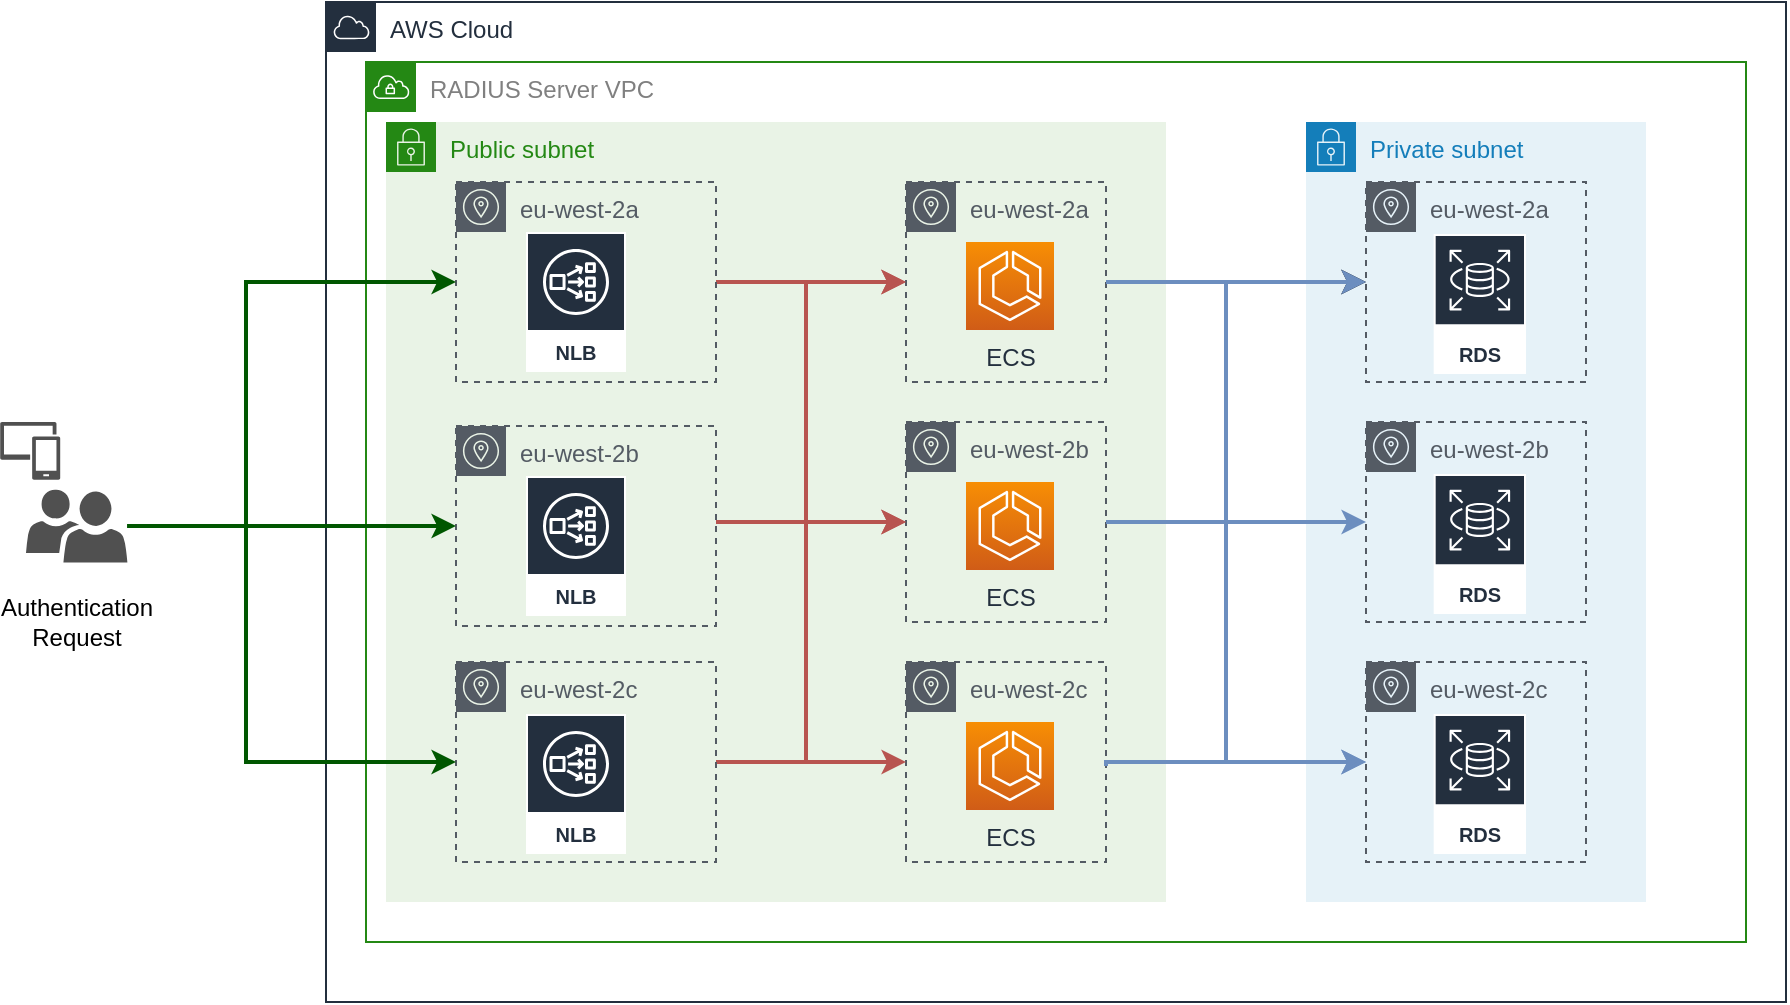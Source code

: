 <mxfile version="20.4.0" type="device"><diagram id="6Yn8p33L2KGp1YZEeGhE" name="Page-1"><mxGraphModel dx="1826" dy="801" grid="1" gridSize="10" guides="1" tooltips="1" connect="1" arrows="1" fold="1" page="1" pageScale="1" pageWidth="827" pageHeight="1169" math="0" shadow="0"><root><mxCell id="0"/><mxCell id="1" parent="0"/><mxCell id="7CzXt0iaOcta2kMerUUE-4" value="AWS Cloud" style="points=[[0,0],[0.25,0],[0.5,0],[0.75,0],[1,0],[1,0.25],[1,0.5],[1,0.75],[1,1],[0.75,1],[0.5,1],[0.25,1],[0,1],[0,0.75],[0,0.5],[0,0.25]];outlineConnect=0;gradientColor=none;html=1;whiteSpace=wrap;fontSize=12;fontStyle=0;container=1;pointerEvents=0;collapsible=0;recursiveResize=0;shape=mxgraph.aws4.group;grIcon=mxgraph.aws4.group_aws_cloud;strokeColor=#232F3E;fillColor=none;verticalAlign=top;align=left;spacingLeft=30;fontColor=#232F3E;dashed=0;" parent="1" vertex="1"><mxGeometry x="50" y="150" width="730" height="500" as="geometry"/></mxCell><mxCell id="7CzXt0iaOcta2kMerUUE-5" value="&lt;font color=&quot;#808080&quot;&gt;RADIUS Server VPC&lt;/font&gt;" style="points=[[0,0],[0.25,0],[0.5,0],[0.75,0],[1,0],[1,0.25],[1,0.5],[1,0.75],[1,1],[0.75,1],[0.5,1],[0.25,1],[0,1],[0,0.75],[0,0.5],[0,0.25]];outlineConnect=0;gradientColor=none;html=1;whiteSpace=wrap;fontSize=12;fontStyle=0;container=1;pointerEvents=0;collapsible=0;recursiveResize=0;shape=mxgraph.aws4.group;grIcon=mxgraph.aws4.group_vpc;strokeColor=#248814;fillColor=none;verticalAlign=top;align=left;spacingLeft=30;fontColor=#AAB7B8;dashed=0;" parent="7CzXt0iaOcta2kMerUUE-4" vertex="1"><mxGeometry x="20" y="30" width="690" height="440" as="geometry"/></mxCell><mxCell id="7CzXt0iaOcta2kMerUUE-7" value="Public subnet" style="points=[[0,0],[0.25,0],[0.5,0],[0.75,0],[1,0],[1,0.25],[1,0.5],[1,0.75],[1,1],[0.75,1],[0.5,1],[0.25,1],[0,1],[0,0.75],[0,0.5],[0,0.25]];outlineConnect=0;gradientColor=none;html=1;whiteSpace=wrap;fontSize=12;fontStyle=0;container=1;pointerEvents=0;collapsible=0;recursiveResize=0;shape=mxgraph.aws4.group;grIcon=mxgraph.aws4.group_security_group;grStroke=0;strokeColor=#248814;fillColor=#E9F3E6;verticalAlign=top;align=left;spacingLeft=30;fontColor=#248814;dashed=0;" parent="7CzXt0iaOcta2kMerUUE-5" vertex="1"><mxGeometry x="10" y="30" width="390" height="390" as="geometry"/></mxCell><mxCell id="7CzXt0iaOcta2kMerUUE-58" style="edgeStyle=orthogonalEdgeStyle;rounded=0;orthogonalLoop=1;jettySize=auto;html=1;strokeWidth=2;fillColor=#f8cecc;strokeColor=#b85450;" parent="7CzXt0iaOcta2kMerUUE-7" source="7CzXt0iaOcta2kMerUUE-11" target="7CzXt0iaOcta2kMerUUE-17" edge="1"><mxGeometry relative="1" as="geometry"/></mxCell><mxCell id="7CzXt0iaOcta2kMerUUE-11" value="eu-west-2a" style="sketch=0;outlineConnect=0;gradientColor=none;html=1;whiteSpace=wrap;fontSize=12;fontStyle=0;shape=mxgraph.aws4.group;grIcon=mxgraph.aws4.group_availability_zone;strokeColor=#545B64;fillColor=none;verticalAlign=top;align=left;spacingLeft=30;fontColor=#545B64;dashed=1;" parent="7CzXt0iaOcta2kMerUUE-7" vertex="1"><mxGeometry x="35" y="30" width="130" height="100" as="geometry"/></mxCell><mxCell id="7CzXt0iaOcta2kMerUUE-17" value="eu-west-2a" style="sketch=0;outlineConnect=0;gradientColor=none;html=1;whiteSpace=wrap;fontSize=12;fontStyle=0;shape=mxgraph.aws4.group;grIcon=mxgraph.aws4.group_availability_zone;strokeColor=#545B64;fillColor=none;verticalAlign=top;align=left;spacingLeft=30;fontColor=#545B64;dashed=1;" parent="7CzXt0iaOcta2kMerUUE-7" vertex="1"><mxGeometry x="260" y="30" width="100" height="100" as="geometry"/></mxCell><mxCell id="7CzXt0iaOcta2kMerUUE-23" value="ECS" style="sketch=0;points=[[0,0,0],[0.25,0,0],[0.5,0,0],[0.75,0,0],[1,0,0],[0,1,0],[0.25,1,0],[0.5,1,0],[0.75,1,0],[1,1,0],[0,0.25,0],[0,0.5,0],[0,0.75,0],[1,0.25,0],[1,0.5,0],[1,0.75,0]];outlineConnect=0;fontColor=#232F3E;gradientColor=#F78E04;gradientDirection=north;fillColor=#D05C17;strokeColor=#ffffff;dashed=0;verticalLabelPosition=bottom;verticalAlign=top;align=center;html=1;fontSize=12;fontStyle=0;aspect=fixed;shape=mxgraph.aws4.resourceIcon;resIcon=mxgraph.aws4.ecs;" parent="7CzXt0iaOcta2kMerUUE-7" vertex="1"><mxGeometry x="290" y="60" width="44" height="44" as="geometry"/></mxCell><mxCell id="7CzXt0iaOcta2kMerUUE-34" value="eu-west-2b" style="sketch=0;outlineConnect=0;gradientColor=none;html=1;whiteSpace=wrap;fontSize=12;fontStyle=0;shape=mxgraph.aws4.group;grIcon=mxgraph.aws4.group_availability_zone;strokeColor=#545B64;fillColor=none;verticalAlign=top;align=left;spacingLeft=30;fontColor=#545B64;dashed=1;" parent="7CzXt0iaOcta2kMerUUE-7" vertex="1"><mxGeometry x="260" y="150" width="100" height="100" as="geometry"/></mxCell><mxCell id="7CzXt0iaOcta2kMerUUE-35" value="ECS" style="sketch=0;points=[[0,0,0],[0.25,0,0],[0.5,0,0],[0.75,0,0],[1,0,0],[0,1,0],[0.25,1,0],[0.5,1,0],[0.75,1,0],[1,1,0],[0,0.25,0],[0,0.5,0],[0,0.75,0],[1,0.25,0],[1,0.5,0],[1,0.75,0]];outlineConnect=0;fontColor=#232F3E;gradientColor=#F78E04;gradientDirection=north;fillColor=#D05C17;strokeColor=#ffffff;dashed=0;verticalLabelPosition=bottom;verticalAlign=top;align=center;html=1;fontSize=12;fontStyle=0;aspect=fixed;shape=mxgraph.aws4.resourceIcon;resIcon=mxgraph.aws4.ecs;" parent="7CzXt0iaOcta2kMerUUE-7" vertex="1"><mxGeometry x="290" y="180" width="44" height="44" as="geometry"/></mxCell><mxCell id="7CzXt0iaOcta2kMerUUE-36" value="eu-west-2c" style="sketch=0;outlineConnect=0;gradientColor=none;html=1;whiteSpace=wrap;fontSize=12;fontStyle=0;shape=mxgraph.aws4.group;grIcon=mxgraph.aws4.group_availability_zone;strokeColor=#545B64;fillColor=none;verticalAlign=top;align=left;spacingLeft=30;fontColor=#545B64;dashed=1;" parent="7CzXt0iaOcta2kMerUUE-7" vertex="1"><mxGeometry x="260" y="270" width="100" height="100" as="geometry"/></mxCell><mxCell id="7CzXt0iaOcta2kMerUUE-37" value="ECS" style="sketch=0;points=[[0,0,0],[0.25,0,0],[0.5,0,0],[0.75,0,0],[1,0,0],[0,1,0],[0.25,1,0],[0.5,1,0],[0.75,1,0],[1,1,0],[0,0.25,0],[0,0.5,0],[0,0.75,0],[1,0.25,0],[1,0.5,0],[1,0.75,0]];outlineConnect=0;fontColor=#232F3E;gradientColor=#F78E04;gradientDirection=north;fillColor=#D05C17;strokeColor=#ffffff;dashed=0;verticalLabelPosition=bottom;verticalAlign=top;align=center;html=1;fontSize=12;fontStyle=0;aspect=fixed;shape=mxgraph.aws4.resourceIcon;resIcon=mxgraph.aws4.ecs;" parent="7CzXt0iaOcta2kMerUUE-7" vertex="1"><mxGeometry x="290" y="300" width="44" height="44" as="geometry"/></mxCell><mxCell id="7CzXt0iaOcta2kMerUUE-38" value="eu-west-2b" style="sketch=0;outlineConnect=0;gradientColor=none;html=1;whiteSpace=wrap;fontSize=12;fontStyle=0;shape=mxgraph.aws4.group;grIcon=mxgraph.aws4.group_availability_zone;strokeColor=#545B64;fillColor=none;verticalAlign=top;align=left;spacingLeft=30;fontColor=#545B64;dashed=1;" parent="7CzXt0iaOcta2kMerUUE-7" vertex="1"><mxGeometry x="35" y="152" width="130" height="100" as="geometry"/></mxCell><mxCell id="7CzXt0iaOcta2kMerUUE-50" style="edgeStyle=orthogonalEdgeStyle;rounded=0;orthogonalLoop=1;jettySize=auto;html=1;fillColor=#f8cecc;strokeColor=#b85450;strokeWidth=2;" parent="7CzXt0iaOcta2kMerUUE-7" source="7CzXt0iaOcta2kMerUUE-40" target="7CzXt0iaOcta2kMerUUE-36" edge="1"><mxGeometry relative="1" as="geometry"/></mxCell><mxCell id="7CzXt0iaOcta2kMerUUE-51" style="edgeStyle=orthogonalEdgeStyle;rounded=0;orthogonalLoop=1;jettySize=auto;html=1;fillColor=#f8cecc;strokeColor=#b85450;strokeWidth=2;" parent="7CzXt0iaOcta2kMerUUE-7" source="7CzXt0iaOcta2kMerUUE-40" target="7CzXt0iaOcta2kMerUUE-34" edge="1"><mxGeometry relative="1" as="geometry"><Array as="points"><mxPoint x="210" y="320"/><mxPoint x="210" y="200"/></Array></mxGeometry></mxCell><mxCell id="7CzXt0iaOcta2kMerUUE-52" style="edgeStyle=orthogonalEdgeStyle;rounded=0;orthogonalLoop=1;jettySize=auto;html=1;fillColor=#f8cecc;strokeColor=#b85450;strokeWidth=2;" parent="7CzXt0iaOcta2kMerUUE-7" source="7CzXt0iaOcta2kMerUUE-40" target="7CzXt0iaOcta2kMerUUE-17" edge="1"><mxGeometry relative="1" as="geometry"><Array as="points"><mxPoint x="210" y="320"/><mxPoint x="210" y="80"/></Array></mxGeometry></mxCell><mxCell id="7CzXt0iaOcta2kMerUUE-40" value="eu-west-2c" style="sketch=0;outlineConnect=0;gradientColor=none;html=1;whiteSpace=wrap;fontSize=12;fontStyle=0;shape=mxgraph.aws4.group;grIcon=mxgraph.aws4.group_availability_zone;strokeColor=#545B64;fillColor=none;verticalAlign=top;align=left;spacingLeft=30;fontColor=#545B64;dashed=1;" parent="7CzXt0iaOcta2kMerUUE-7" vertex="1"><mxGeometry x="35" y="270" width="130" height="100" as="geometry"/></mxCell><mxCell id="7CzXt0iaOcta2kMerUUE-77" value="NLB" style="sketch=0;outlineConnect=0;fontColor=#232F3E;gradientColor=none;strokeColor=#ffffff;fillColor=#232F3E;dashed=0;verticalLabelPosition=middle;verticalAlign=bottom;align=center;html=1;whiteSpace=wrap;fontSize=10;fontStyle=1;spacing=3;shape=mxgraph.aws4.productIcon;prIcon=mxgraph.aws4.network_load_balancer;" parent="7CzXt0iaOcta2kMerUUE-7" vertex="1"><mxGeometry x="70" y="55" width="50" height="70" as="geometry"/></mxCell><mxCell id="7CzXt0iaOcta2kMerUUE-78" value="NLB" style="sketch=0;outlineConnect=0;fontColor=#232F3E;gradientColor=none;strokeColor=#ffffff;fillColor=#232F3E;dashed=0;verticalLabelPosition=middle;verticalAlign=bottom;align=center;html=1;whiteSpace=wrap;fontSize=10;fontStyle=1;spacing=3;shape=mxgraph.aws4.productIcon;prIcon=mxgraph.aws4.network_load_balancer;" parent="7CzXt0iaOcta2kMerUUE-7" vertex="1"><mxGeometry x="70" y="177" width="50" height="70" as="geometry"/></mxCell><mxCell id="7CzXt0iaOcta2kMerUUE-79" value="NLB" style="sketch=0;outlineConnect=0;fontColor=#232F3E;gradientColor=none;strokeColor=#ffffff;fillColor=#232F3E;dashed=0;verticalLabelPosition=middle;verticalAlign=bottom;align=center;html=1;whiteSpace=wrap;fontSize=10;fontStyle=1;spacing=3;shape=mxgraph.aws4.productIcon;prIcon=mxgraph.aws4.network_load_balancer;" parent="7CzXt0iaOcta2kMerUUE-7" vertex="1"><mxGeometry x="70" y="296" width="50" height="70" as="geometry"/></mxCell><mxCell id="7CzXt0iaOcta2kMerUUE-10" value="Private subnet" style="points=[[0,0],[0.25,0],[0.5,0],[0.75,0],[1,0],[1,0.25],[1,0.5],[1,0.75],[1,1],[0.75,1],[0.5,1],[0.25,1],[0,1],[0,0.75],[0,0.5],[0,0.25]];outlineConnect=0;gradientColor=none;html=1;whiteSpace=wrap;fontSize=12;fontStyle=0;container=1;pointerEvents=0;collapsible=0;recursiveResize=0;shape=mxgraph.aws4.group;grIcon=mxgraph.aws4.group_security_group;grStroke=0;strokeColor=#147EBA;fillColor=#E6F2F8;verticalAlign=top;align=left;spacingLeft=30;fontColor=#147EBA;dashed=0;" parent="7CzXt0iaOcta2kMerUUE-5" vertex="1"><mxGeometry x="470" y="30" width="170" height="390" as="geometry"/></mxCell><mxCell id="7CzXt0iaOcta2kMerUUE-27" value="" style="group" parent="7CzXt0iaOcta2kMerUUE-10" vertex="1" connectable="0"><mxGeometry x="30" y="30" width="110" height="100" as="geometry"/></mxCell><mxCell id="7CzXt0iaOcta2kMerUUE-20" value="eu-west-2a" style="sketch=0;outlineConnect=0;gradientColor=none;html=1;whiteSpace=wrap;fontSize=12;fontStyle=0;shape=mxgraph.aws4.group;grIcon=mxgraph.aws4.group_availability_zone;strokeColor=#545B64;fillColor=none;verticalAlign=top;align=left;spacingLeft=30;fontColor=#545B64;dashed=1;" parent="7CzXt0iaOcta2kMerUUE-27" vertex="1"><mxGeometry width="110" height="100" as="geometry"/></mxCell><mxCell id="7CzXt0iaOcta2kMerUUE-26" value="RDS" style="sketch=0;outlineConnect=0;fontColor=#232F3E;gradientColor=none;strokeColor=#ffffff;fillColor=#232F3E;dashed=0;verticalLabelPosition=middle;verticalAlign=bottom;align=center;html=1;whiteSpace=wrap;fontSize=10;fontStyle=1;spacing=3;shape=mxgraph.aws4.productIcon;prIcon=mxgraph.aws4.rds;" parent="7CzXt0iaOcta2kMerUUE-27" vertex="1"><mxGeometry x="33.84" y="26" width="46.16" height="70" as="geometry"/></mxCell><mxCell id="7CzXt0iaOcta2kMerUUE-28" value="" style="group" parent="7CzXt0iaOcta2kMerUUE-10" vertex="1" connectable="0"><mxGeometry x="30" y="150" width="110" height="100" as="geometry"/></mxCell><mxCell id="7CzXt0iaOcta2kMerUUE-29" value="eu-west-2b" style="sketch=0;outlineConnect=0;gradientColor=none;html=1;whiteSpace=wrap;fontSize=12;fontStyle=0;shape=mxgraph.aws4.group;grIcon=mxgraph.aws4.group_availability_zone;strokeColor=#545B64;fillColor=none;verticalAlign=top;align=left;spacingLeft=30;fontColor=#545B64;dashed=1;" parent="7CzXt0iaOcta2kMerUUE-28" vertex="1"><mxGeometry width="110" height="100" as="geometry"/></mxCell><mxCell id="7CzXt0iaOcta2kMerUUE-30" value="RDS" style="sketch=0;outlineConnect=0;fontColor=#232F3E;gradientColor=none;strokeColor=#ffffff;fillColor=#232F3E;dashed=0;verticalLabelPosition=middle;verticalAlign=bottom;align=center;html=1;whiteSpace=wrap;fontSize=10;fontStyle=1;spacing=3;shape=mxgraph.aws4.productIcon;prIcon=mxgraph.aws4.rds;" parent="7CzXt0iaOcta2kMerUUE-28" vertex="1"><mxGeometry x="33.84" y="26" width="46.16" height="70" as="geometry"/></mxCell><mxCell id="7CzXt0iaOcta2kMerUUE-31" value="" style="group" parent="7CzXt0iaOcta2kMerUUE-10" vertex="1" connectable="0"><mxGeometry x="30" y="270" width="110" height="100" as="geometry"/></mxCell><mxCell id="7CzXt0iaOcta2kMerUUE-32" value="eu-west-2c" style="sketch=0;outlineConnect=0;gradientColor=none;html=1;whiteSpace=wrap;fontSize=12;fontStyle=0;shape=mxgraph.aws4.group;grIcon=mxgraph.aws4.group_availability_zone;strokeColor=#545B64;fillColor=none;verticalAlign=top;align=left;spacingLeft=30;fontColor=#545B64;dashed=1;" parent="7CzXt0iaOcta2kMerUUE-31" vertex="1"><mxGeometry width="110" height="100" as="geometry"/></mxCell><mxCell id="7CzXt0iaOcta2kMerUUE-33" value="RDS" style="sketch=0;outlineConnect=0;fontColor=#232F3E;gradientColor=none;strokeColor=#ffffff;fillColor=#232F3E;dashed=0;verticalLabelPosition=middle;verticalAlign=bottom;align=center;html=1;whiteSpace=wrap;fontSize=10;fontStyle=1;spacing=3;shape=mxgraph.aws4.productIcon;prIcon=mxgraph.aws4.rds;" parent="7CzXt0iaOcta2kMerUUE-31" vertex="1"><mxGeometry x="33.84" y="26" width="46.16" height="70" as="geometry"/></mxCell><mxCell id="7CzXt0iaOcta2kMerUUE-59" style="edgeStyle=orthogonalEdgeStyle;rounded=0;orthogonalLoop=1;jettySize=auto;html=1;strokeWidth=2;" parent="7CzXt0iaOcta2kMerUUE-5" source="7CzXt0iaOcta2kMerUUE-17" target="7CzXt0iaOcta2kMerUUE-20" edge="1"><mxGeometry relative="1" as="geometry"/></mxCell><mxCell id="7CzXt0iaOcta2kMerUUE-60" style="edgeStyle=orthogonalEdgeStyle;rounded=0;orthogonalLoop=1;jettySize=auto;html=1;strokeWidth=2;fillColor=#dae8fc;strokeColor=#6c8ebf;" parent="7CzXt0iaOcta2kMerUUE-5" source="7CzXt0iaOcta2kMerUUE-17" target="7CzXt0iaOcta2kMerUUE-29" edge="1"><mxGeometry relative="1" as="geometry"><Array as="points"><mxPoint x="430" y="110"/><mxPoint x="430" y="230"/></Array></mxGeometry></mxCell><mxCell id="7CzXt0iaOcta2kMerUUE-61" style="edgeStyle=orthogonalEdgeStyle;rounded=0;orthogonalLoop=1;jettySize=auto;html=1;strokeWidth=2;fillColor=#dae8fc;strokeColor=#6c8ebf;" parent="7CzXt0iaOcta2kMerUUE-5" source="7CzXt0iaOcta2kMerUUE-17" target="7CzXt0iaOcta2kMerUUE-32" edge="1"><mxGeometry relative="1" as="geometry"><Array as="points"><mxPoint x="430" y="110"/><mxPoint x="430" y="350"/></Array></mxGeometry></mxCell><mxCell id="7CzXt0iaOcta2kMerUUE-62" style="edgeStyle=orthogonalEdgeStyle;rounded=0;orthogonalLoop=1;jettySize=auto;html=1;strokeWidth=2;fillColor=#dae8fc;strokeColor=#6c8ebf;" parent="7CzXt0iaOcta2kMerUUE-5" target="7CzXt0iaOcta2kMerUUE-20" edge="1"><mxGeometry relative="1" as="geometry"><mxPoint x="370" y="230" as="sourcePoint"/><Array as="points"><mxPoint x="430" y="230"/><mxPoint x="430" y="110"/></Array></mxGeometry></mxCell><mxCell id="7CzXt0iaOcta2kMerUUE-63" style="edgeStyle=orthogonalEdgeStyle;rounded=0;orthogonalLoop=1;jettySize=auto;html=1;strokeWidth=2;fillColor=#dae8fc;strokeColor=#6c8ebf;" parent="7CzXt0iaOcta2kMerUUE-5" target="7CzXt0iaOcta2kMerUUE-32" edge="1"><mxGeometry relative="1" as="geometry"><mxPoint x="370" y="352" as="sourcePoint"/><Array as="points"><mxPoint x="390" y="350"/><mxPoint x="390" y="350"/></Array></mxGeometry></mxCell><mxCell id="7CzXt0iaOcta2kMerUUE-57" style="edgeStyle=orthogonalEdgeStyle;rounded=0;orthogonalLoop=1;jettySize=auto;html=1;strokeWidth=2;fillColor=#f8cecc;strokeColor=#b85450;" parent="1" edge="1"><mxGeometry relative="1" as="geometry"><mxPoint x="340" y="410" as="targetPoint"/><mxPoint x="245" y="410" as="sourcePoint"/></mxGeometry></mxCell><mxCell id="7CzXt0iaOcta2kMerUUE-72" style="edgeStyle=orthogonalEdgeStyle;rounded=0;orthogonalLoop=1;jettySize=auto;html=1;strokeWidth=2;fillColor=#008a00;strokeColor=#005700;" parent="1" source="7CzXt0iaOcta2kMerUUE-69" target="7CzXt0iaOcta2kMerUUE-38" edge="1"><mxGeometry relative="1" as="geometry"/></mxCell><mxCell id="7CzXt0iaOcta2kMerUUE-73" style="edgeStyle=orthogonalEdgeStyle;rounded=0;orthogonalLoop=1;jettySize=auto;html=1;strokeWidth=2;fillColor=#008a00;strokeColor=#005700;" parent="1" source="7CzXt0iaOcta2kMerUUE-69" target="7CzXt0iaOcta2kMerUUE-11" edge="1"><mxGeometry relative="1" as="geometry"><Array as="points"><mxPoint x="10" y="413"/><mxPoint x="10" y="290"/></Array></mxGeometry></mxCell><mxCell id="7CzXt0iaOcta2kMerUUE-74" style="edgeStyle=orthogonalEdgeStyle;rounded=0;orthogonalLoop=1;jettySize=auto;html=1;strokeWidth=2;fillColor=#008a00;strokeColor=#005700;" parent="1" source="7CzXt0iaOcta2kMerUUE-69" target="7CzXt0iaOcta2kMerUUE-40" edge="1"><mxGeometry relative="1" as="geometry"><Array as="points"><mxPoint x="10" y="413"/><mxPoint x="10" y="530"/></Array></mxGeometry></mxCell><mxCell id="7CzXt0iaOcta2kMerUUE-69" value="" style="pointerEvents=1;shadow=0;dashed=0;html=1;strokeColor=none;labelPosition=center;verticalLabelPosition=bottom;verticalAlign=top;align=center;fillColor=#505050;shape=mxgraph.mscae.intune.user_group" parent="1" vertex="1"><mxGeometry x="-100" y="393.75" width="50.69" height="36.5" as="geometry"/></mxCell><mxCell id="7CzXt0iaOcta2kMerUUE-70" value="" style="pointerEvents=1;shadow=0;dashed=0;html=1;strokeColor=none;labelPosition=center;verticalLabelPosition=bottom;verticalAlign=top;align=center;fillColor=#505050;shape=mxgraph.mscae.intune.device_group" parent="1" vertex="1"><mxGeometry x="-112.9" y="360.0" width="30" height="28.88" as="geometry"/></mxCell><mxCell id="7CzXt0iaOcta2kMerUUE-71" value="Authentication Request" style="text;html=1;strokeColor=none;fillColor=none;align=center;verticalAlign=middle;whiteSpace=wrap;rounded=0;" parent="1" vertex="1"><mxGeometry x="-112.9" y="450.0" width="76.5" height="19" as="geometry"/></mxCell></root></mxGraphModel></diagram></mxfile>